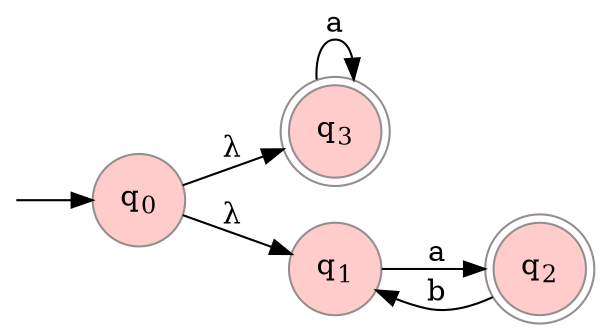 digraph fsa_09 {

	dpi = 480;
	rankdir=LR;

	"startRes" [shape=point, style="invis"];
	node [shape = doublecircle, color="#968D8D", fontcolor=black, fillcolor="#FFCCCC", style="filled"];
	"q2", "q3";

	node [shape = circle];

	"q0" [label=<q<sub>0</sub>>, pos="3,3!"];
	"q1" [label=<q<sub>1</sub>>, pos="7,3!"];
	"q2" [label=<q<sub>2</sub>>, pos="5,6!"];
	"q3" [label=<q<sub>3</sub>>, pos="5,6!"];

	"startRes" -> "q0";

	"q0" -> "q1" [label="λ"];
	"q0" -> "q3" [label="λ"];
	"q1" -> "q2" [label="a"];
	"q2" -> "q1" [label="b"];
	"q3" -> "q3" [label="a"];


}

